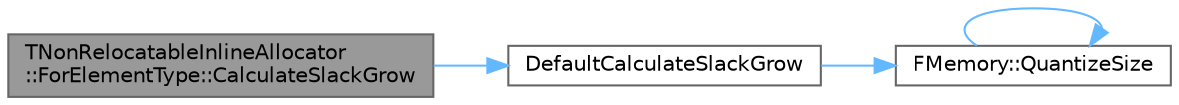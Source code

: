 digraph "TNonRelocatableInlineAllocator::ForElementType::CalculateSlackGrow"
{
 // INTERACTIVE_SVG=YES
 // LATEX_PDF_SIZE
  bgcolor="transparent";
  edge [fontname=Helvetica,fontsize=10,labelfontname=Helvetica,labelfontsize=10];
  node [fontname=Helvetica,fontsize=10,shape=box,height=0.2,width=0.4];
  rankdir="LR";
  Node1 [id="Node000001",label="TNonRelocatableInlineAllocator\l::ForElementType::CalculateSlackGrow",height=0.2,width=0.4,color="gray40", fillcolor="grey60", style="filled", fontcolor="black",tooltip=" "];
  Node1 -> Node2 [id="edge1_Node000001_Node000002",color="steelblue1",style="solid",tooltip=" "];
  Node2 [id="Node000002",label="DefaultCalculateSlackGrow",height=0.2,width=0.4,color="grey40", fillcolor="white", style="filled",URL="$d7/dff/ContainerAllocationPolicies_8h.html#a8590ad621afa0ccc3b1bd0e66137db70",tooltip=" "];
  Node2 -> Node3 [id="edge2_Node000002_Node000003",color="steelblue1",style="solid",tooltip=" "];
  Node3 [id="Node000003",label="FMemory::QuantizeSize",height=0.2,width=0.4,color="grey40", fillcolor="white", style="filled",URL="$de/d4a/structFMemory.html#ae59ac0f68b3c1bef79e63341687569fb",tooltip="For some allocators this will return the actual size that should be requested to eliminate internal f..."];
  Node3 -> Node3 [id="edge3_Node000003_Node000003",color="steelblue1",style="solid",tooltip=" "];
}

